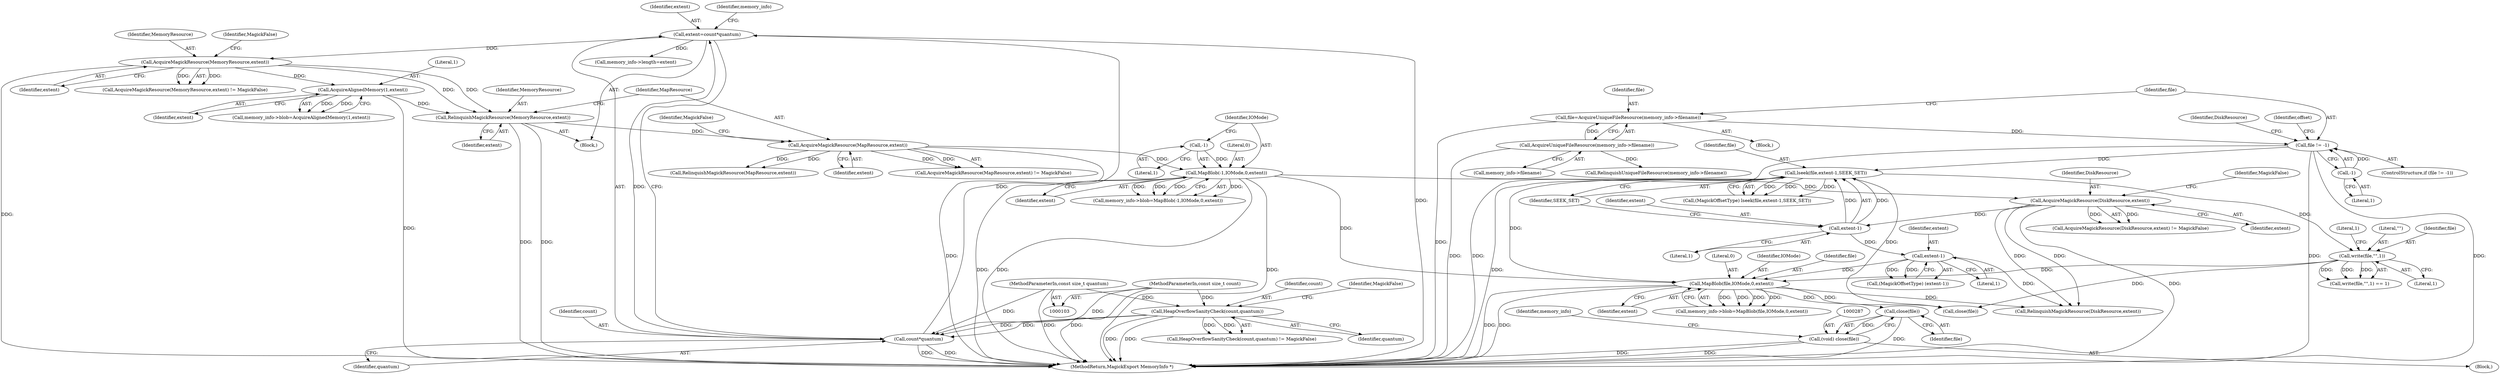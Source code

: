 digraph "0_ImageMagick_0474237508f39c4f783208123431815f1ededb76_5@API" {
"1000288" [label="(Call,close(file))"];
"1000274" [label="(Call,MapBlob(file,IOMode,0,extent))"];
"1000264" [label="(Call,write(file,\"\",1))"];
"1000248" [label="(Call,lseek(file,extent-1,SEEK_SET))"];
"1000238" [label="(Call,file != -1)"];
"1000231" [label="(Call,file=AcquireUniqueFileResource(memory_info->filename))"];
"1000233" [label="(Call,AcquireUniqueFileResource(memory_info->filename))"];
"1000240" [label="(Call,-1)"];
"1000250" [label="(Call,extent-1)"];
"1000225" [label="(Call,AcquireMagickResource(DiskResource,extent))"];
"1000203" [label="(Call,MapBlob(-1,IOMode,0,extent))"];
"1000204" [label="(Call,-1)"];
"1000194" [label="(Call,AcquireMagickResource(MapResource,extent))"];
"1000189" [label="(Call,RelinquishMagickResource(MemoryResource,extent))"];
"1000163" [label="(Call,AcquireMagickResource(MemoryResource,extent))"];
"1000146" [label="(Call,extent=count*quantum)"];
"1000148" [label="(Call,count*quantum)"];
"1000111" [label="(Call,HeapOverflowSanityCheck(count,quantum))"];
"1000104" [label="(MethodParameterIn,const size_t count)"];
"1000105" [label="(MethodParameterIn,const size_t quantum)"];
"1000172" [label="(Call,AcquireAlignedMemory(1,extent))"];
"1000260" [label="(Call,extent-1)"];
"1000286" [label="(Call,(void) close(file))"];
"1000253" [label="(Identifier,SEEK_SET)"];
"1000264" [label="(Call,write(file,\"\",1))"];
"1000246" [label="(Call,(MagickOffsetType) lseek(file,extent-1,SEEK_SET))"];
"1000251" [label="(Identifier,extent)"];
"1000208" [label="(Identifier,extent)"];
"1000105" [label="(MethodParameterIn,const size_t quantum)"];
"1000224" [label="(Call,AcquireMagickResource(DiskResource,extent) != MagickFalse)"];
"1000263" [label="(Call,write(file,\"\",1) == 1)"];
"1000289" [label="(Identifier,file)"];
"1000270" [label="(Call,memory_info->blob=MapBlob(file,IOMode,0,extent))"];
"1000174" [label="(Identifier,extent)"];
"1000231" [label="(Call,file=AcquireUniqueFileResource(memory_info->filename))"];
"1000225" [label="(Call,AcquireMagickResource(DiskResource,extent))"];
"1000285" [label="(Block,)"];
"1000112" [label="(Identifier,count)"];
"1000250" [label="(Call,extent-1)"];
"1000195" [label="(Identifier,MapResource)"];
"1000148" [label="(Call,count*quantum)"];
"1000151" [label="(Call,memory_info->length=extent)"];
"1000193" [label="(Call,AcquireMagickResource(MapResource,extent) != MagickFalse)"];
"1000149" [label="(Identifier,count)"];
"1000172" [label="(Call,AcquireAlignedMemory(1,extent))"];
"1000288" [label="(Call,close(file))"];
"1000276" [label="(Identifier,IOMode)"];
"1000173" [label="(Literal,1)"];
"1000206" [label="(Identifier,IOMode)"];
"1000226" [label="(Identifier,DiskResource)"];
"1000110" [label="(Call,HeapOverflowSanityCheck(count,quantum) != MagickFalse)"];
"1000248" [label="(Call,lseek(file,extent-1,SEEK_SET))"];
"1000166" [label="(Identifier,MagickFalse)"];
"1000299" [label="(Call,close(file))"];
"1000275" [label="(Identifier,file)"];
"1000205" [label="(Literal,1)"];
"1000197" [label="(Identifier,MagickFalse)"];
"1000194" [label="(Call,AcquireMagickResource(MapResource,extent))"];
"1000314" [label="(Identifier,DiskResource)"];
"1000274" [label="(Call,MapBlob(file,IOMode,0,extent))"];
"1000267" [label="(Literal,1)"];
"1000232" [label="(Identifier,file)"];
"1000111" [label="(Call,HeapOverflowSanityCheck(count,quantum))"];
"1000113" [label="(Identifier,quantum)"];
"1000165" [label="(Identifier,extent)"];
"1000286" [label="(Call,(void) close(file))"];
"1000162" [label="(Call,AcquireMagickResource(MemoryResource,extent) != MagickFalse)"];
"1000266" [label="(Literal,\"\")"];
"1000189" [label="(Call,RelinquishMagickResource(MemoryResource,extent))"];
"1000313" [label="(Call,RelinquishMagickResource(DiskResource,extent))"];
"1000237" [label="(ControlStructure,if (file != -1))"];
"1000240" [label="(Call,-1)"];
"1000260" [label="(Call,extent-1)"];
"1000303" [label="(Call,RelinquishUniqueFileResource(memory_info->filename))"];
"1000147" [label="(Identifier,extent)"];
"1000292" [label="(Identifier,memory_info)"];
"1000150" [label="(Identifier,quantum)"];
"1000252" [label="(Literal,1)"];
"1000168" [label="(Call,memory_info->blob=AcquireAlignedMemory(1,extent))"];
"1000355" [label="(MethodReturn,MagickExport MemoryInfo *)"];
"1000227" [label="(Identifier,extent)"];
"1000191" [label="(Identifier,extent)"];
"1000190" [label="(Identifier,MemoryResource)"];
"1000204" [label="(Call,-1)"];
"1000164" [label="(Identifier,MemoryResource)"];
"1000239" [label="(Identifier,file)"];
"1000153" [label="(Identifier,memory_info)"];
"1000316" [label="(Call,RelinquishMagickResource(MapResource,extent))"];
"1000199" [label="(Call,memory_info->blob=MapBlob(-1,IOMode,0,extent))"];
"1000207" [label="(Literal,0)"];
"1000163" [label="(Call,AcquireMagickResource(MemoryResource,extent))"];
"1000265" [label="(Identifier,file)"];
"1000114" [label="(Identifier,MagickFalse)"];
"1000245" [label="(Identifier,offset)"];
"1000268" [label="(Literal,1)"];
"1000106" [label="(Block,)"];
"1000203" [label="(Call,MapBlob(-1,IOMode,0,extent))"];
"1000258" [label="(Call,(MagickOffsetType) (extent-1))"];
"1000262" [label="(Literal,1)"];
"1000104" [label="(MethodParameterIn,const size_t count)"];
"1000241" [label="(Literal,1)"];
"1000233" [label="(Call,AcquireUniqueFileResource(memory_info->filename))"];
"1000228" [label="(Identifier,MagickFalse)"];
"1000196" [label="(Identifier,extent)"];
"1000278" [label="(Identifier,extent)"];
"1000238" [label="(Call,file != -1)"];
"1000261" [label="(Identifier,extent)"];
"1000234" [label="(Call,memory_info->filename)"];
"1000146" [label="(Call,extent=count*quantum)"];
"1000249" [label="(Identifier,file)"];
"1000277" [label="(Literal,0)"];
"1000229" [label="(Block,)"];
"1000288" -> "1000286"  [label="AST: "];
"1000288" -> "1000289"  [label="CFG: "];
"1000289" -> "1000288"  [label="AST: "];
"1000286" -> "1000288"  [label="CFG: "];
"1000288" -> "1000355"  [label="DDG: "];
"1000288" -> "1000286"  [label="DDG: "];
"1000274" -> "1000288"  [label="DDG: "];
"1000274" -> "1000270"  [label="AST: "];
"1000274" -> "1000278"  [label="CFG: "];
"1000275" -> "1000274"  [label="AST: "];
"1000276" -> "1000274"  [label="AST: "];
"1000277" -> "1000274"  [label="AST: "];
"1000278" -> "1000274"  [label="AST: "];
"1000270" -> "1000274"  [label="CFG: "];
"1000274" -> "1000355"  [label="DDG: "];
"1000274" -> "1000355"  [label="DDG: "];
"1000274" -> "1000270"  [label="DDG: "];
"1000274" -> "1000270"  [label="DDG: "];
"1000274" -> "1000270"  [label="DDG: "];
"1000274" -> "1000270"  [label="DDG: "];
"1000264" -> "1000274"  [label="DDG: "];
"1000248" -> "1000274"  [label="DDG: "];
"1000203" -> "1000274"  [label="DDG: "];
"1000260" -> "1000274"  [label="DDG: "];
"1000274" -> "1000299"  [label="DDG: "];
"1000274" -> "1000313"  [label="DDG: "];
"1000264" -> "1000263"  [label="AST: "];
"1000264" -> "1000267"  [label="CFG: "];
"1000265" -> "1000264"  [label="AST: "];
"1000266" -> "1000264"  [label="AST: "];
"1000267" -> "1000264"  [label="AST: "];
"1000268" -> "1000264"  [label="CFG: "];
"1000264" -> "1000263"  [label="DDG: "];
"1000264" -> "1000263"  [label="DDG: "];
"1000264" -> "1000263"  [label="DDG: "];
"1000248" -> "1000264"  [label="DDG: "];
"1000264" -> "1000299"  [label="DDG: "];
"1000248" -> "1000246"  [label="AST: "];
"1000248" -> "1000253"  [label="CFG: "];
"1000249" -> "1000248"  [label="AST: "];
"1000250" -> "1000248"  [label="AST: "];
"1000253" -> "1000248"  [label="AST: "];
"1000246" -> "1000248"  [label="CFG: "];
"1000248" -> "1000355"  [label="DDG: "];
"1000248" -> "1000246"  [label="DDG: "];
"1000248" -> "1000246"  [label="DDG: "];
"1000248" -> "1000246"  [label="DDG: "];
"1000238" -> "1000248"  [label="DDG: "];
"1000250" -> "1000248"  [label="DDG: "];
"1000250" -> "1000248"  [label="DDG: "];
"1000248" -> "1000299"  [label="DDG: "];
"1000238" -> "1000237"  [label="AST: "];
"1000238" -> "1000240"  [label="CFG: "];
"1000239" -> "1000238"  [label="AST: "];
"1000240" -> "1000238"  [label="AST: "];
"1000245" -> "1000238"  [label="CFG: "];
"1000314" -> "1000238"  [label="CFG: "];
"1000238" -> "1000355"  [label="DDG: "];
"1000238" -> "1000355"  [label="DDG: "];
"1000238" -> "1000355"  [label="DDG: "];
"1000231" -> "1000238"  [label="DDG: "];
"1000240" -> "1000238"  [label="DDG: "];
"1000231" -> "1000229"  [label="AST: "];
"1000231" -> "1000233"  [label="CFG: "];
"1000232" -> "1000231"  [label="AST: "];
"1000233" -> "1000231"  [label="AST: "];
"1000239" -> "1000231"  [label="CFG: "];
"1000231" -> "1000355"  [label="DDG: "];
"1000233" -> "1000231"  [label="DDG: "];
"1000233" -> "1000234"  [label="CFG: "];
"1000234" -> "1000233"  [label="AST: "];
"1000233" -> "1000355"  [label="DDG: "];
"1000233" -> "1000303"  [label="DDG: "];
"1000240" -> "1000241"  [label="CFG: "];
"1000241" -> "1000240"  [label="AST: "];
"1000250" -> "1000252"  [label="CFG: "];
"1000251" -> "1000250"  [label="AST: "];
"1000252" -> "1000250"  [label="AST: "];
"1000253" -> "1000250"  [label="CFG: "];
"1000225" -> "1000250"  [label="DDG: "];
"1000250" -> "1000260"  [label="DDG: "];
"1000225" -> "1000224"  [label="AST: "];
"1000225" -> "1000227"  [label="CFG: "];
"1000226" -> "1000225"  [label="AST: "];
"1000227" -> "1000225"  [label="AST: "];
"1000228" -> "1000225"  [label="CFG: "];
"1000225" -> "1000355"  [label="DDG: "];
"1000225" -> "1000224"  [label="DDG: "];
"1000225" -> "1000224"  [label="DDG: "];
"1000203" -> "1000225"  [label="DDG: "];
"1000225" -> "1000313"  [label="DDG: "];
"1000225" -> "1000313"  [label="DDG: "];
"1000203" -> "1000199"  [label="AST: "];
"1000203" -> "1000208"  [label="CFG: "];
"1000204" -> "1000203"  [label="AST: "];
"1000206" -> "1000203"  [label="AST: "];
"1000207" -> "1000203"  [label="AST: "];
"1000208" -> "1000203"  [label="AST: "];
"1000199" -> "1000203"  [label="CFG: "];
"1000203" -> "1000355"  [label="DDG: "];
"1000203" -> "1000355"  [label="DDG: "];
"1000203" -> "1000355"  [label="DDG: "];
"1000203" -> "1000199"  [label="DDG: "];
"1000203" -> "1000199"  [label="DDG: "];
"1000203" -> "1000199"  [label="DDG: "];
"1000203" -> "1000199"  [label="DDG: "];
"1000204" -> "1000203"  [label="DDG: "];
"1000194" -> "1000203"  [label="DDG: "];
"1000204" -> "1000205"  [label="CFG: "];
"1000205" -> "1000204"  [label="AST: "];
"1000206" -> "1000204"  [label="CFG: "];
"1000194" -> "1000193"  [label="AST: "];
"1000194" -> "1000196"  [label="CFG: "];
"1000195" -> "1000194"  [label="AST: "];
"1000196" -> "1000194"  [label="AST: "];
"1000197" -> "1000194"  [label="CFG: "];
"1000194" -> "1000355"  [label="DDG: "];
"1000194" -> "1000193"  [label="DDG: "];
"1000194" -> "1000193"  [label="DDG: "];
"1000189" -> "1000194"  [label="DDG: "];
"1000194" -> "1000316"  [label="DDG: "];
"1000194" -> "1000316"  [label="DDG: "];
"1000189" -> "1000106"  [label="AST: "];
"1000189" -> "1000191"  [label="CFG: "];
"1000190" -> "1000189"  [label="AST: "];
"1000191" -> "1000189"  [label="AST: "];
"1000195" -> "1000189"  [label="CFG: "];
"1000189" -> "1000355"  [label="DDG: "];
"1000189" -> "1000355"  [label="DDG: "];
"1000163" -> "1000189"  [label="DDG: "];
"1000163" -> "1000189"  [label="DDG: "];
"1000172" -> "1000189"  [label="DDG: "];
"1000163" -> "1000162"  [label="AST: "];
"1000163" -> "1000165"  [label="CFG: "];
"1000164" -> "1000163"  [label="AST: "];
"1000165" -> "1000163"  [label="AST: "];
"1000166" -> "1000163"  [label="CFG: "];
"1000163" -> "1000355"  [label="DDG: "];
"1000163" -> "1000162"  [label="DDG: "];
"1000163" -> "1000162"  [label="DDG: "];
"1000146" -> "1000163"  [label="DDG: "];
"1000163" -> "1000172"  [label="DDG: "];
"1000146" -> "1000106"  [label="AST: "];
"1000146" -> "1000148"  [label="CFG: "];
"1000147" -> "1000146"  [label="AST: "];
"1000148" -> "1000146"  [label="AST: "];
"1000153" -> "1000146"  [label="CFG: "];
"1000146" -> "1000355"  [label="DDG: "];
"1000148" -> "1000146"  [label="DDG: "];
"1000148" -> "1000146"  [label="DDG: "];
"1000146" -> "1000151"  [label="DDG: "];
"1000148" -> "1000150"  [label="CFG: "];
"1000149" -> "1000148"  [label="AST: "];
"1000150" -> "1000148"  [label="AST: "];
"1000148" -> "1000355"  [label="DDG: "];
"1000148" -> "1000355"  [label="DDG: "];
"1000111" -> "1000148"  [label="DDG: "];
"1000111" -> "1000148"  [label="DDG: "];
"1000104" -> "1000148"  [label="DDG: "];
"1000105" -> "1000148"  [label="DDG: "];
"1000111" -> "1000110"  [label="AST: "];
"1000111" -> "1000113"  [label="CFG: "];
"1000112" -> "1000111"  [label="AST: "];
"1000113" -> "1000111"  [label="AST: "];
"1000114" -> "1000111"  [label="CFG: "];
"1000111" -> "1000355"  [label="DDG: "];
"1000111" -> "1000355"  [label="DDG: "];
"1000111" -> "1000110"  [label="DDG: "];
"1000111" -> "1000110"  [label="DDG: "];
"1000104" -> "1000111"  [label="DDG: "];
"1000105" -> "1000111"  [label="DDG: "];
"1000104" -> "1000103"  [label="AST: "];
"1000104" -> "1000355"  [label="DDG: "];
"1000105" -> "1000103"  [label="AST: "];
"1000105" -> "1000355"  [label="DDG: "];
"1000172" -> "1000168"  [label="AST: "];
"1000172" -> "1000174"  [label="CFG: "];
"1000173" -> "1000172"  [label="AST: "];
"1000174" -> "1000172"  [label="AST: "];
"1000168" -> "1000172"  [label="CFG: "];
"1000172" -> "1000355"  [label="DDG: "];
"1000172" -> "1000168"  [label="DDG: "];
"1000172" -> "1000168"  [label="DDG: "];
"1000260" -> "1000258"  [label="AST: "];
"1000260" -> "1000262"  [label="CFG: "];
"1000261" -> "1000260"  [label="AST: "];
"1000262" -> "1000260"  [label="AST: "];
"1000258" -> "1000260"  [label="CFG: "];
"1000260" -> "1000258"  [label="DDG: "];
"1000260" -> "1000258"  [label="DDG: "];
"1000260" -> "1000313"  [label="DDG: "];
"1000286" -> "1000285"  [label="AST: "];
"1000287" -> "1000286"  [label="AST: "];
"1000292" -> "1000286"  [label="CFG: "];
"1000286" -> "1000355"  [label="DDG: "];
"1000286" -> "1000355"  [label="DDG: "];
}
